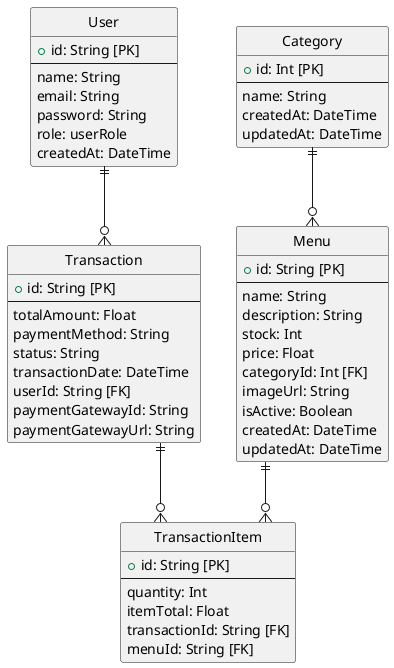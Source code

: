 @startuml ERD
!define table(x) class x << (T, #FFAAAA) >>
!define view(x) class x << (V, #FFAAAA) >>
!define ent(x) class x << (E, #FFAAAA) >>

' hide the spot
hide circle

' avoid problems with angled crows feet
skinparam linetype ortho

entity "User" as user {
  + id: String [PK]
  --
  name: String
  email: String
  password: String
  role: userRole
  createdAt: DateTime
}

entity "Category" as category {
  + id: Int [PK]
  --
  name: String
  createdAt: DateTime
  updatedAt: DateTime
}

entity "Menu" as menu {
  + id: String [PK]
  --
  name: String
  description: String
  stock: Int
  price: Float
  categoryId: Int [FK]
  imageUrl: String
  isActive: Boolean
  createdAt: DateTime
  updatedAt: DateTime
}

entity "Transaction" as transaction {
  + id: String [PK]
  --
  totalAmount: Float
  paymentMethod: String
  status: String
  transactionDate: DateTime
  userId: String [FK]
  paymentGatewayId: String
  paymentGatewayUrl: String
}

entity "TransactionItem" as transaction_item {
  + id: String [PK]
  --
  quantity: Int
  itemTotal: Float
  transactionId: String [FK]
  menuId: String [FK]
}

user ||--o{ transaction
category ||--o{ menu
transaction ||--o{ transaction_item
menu ||--o{ transaction_item

@enduml